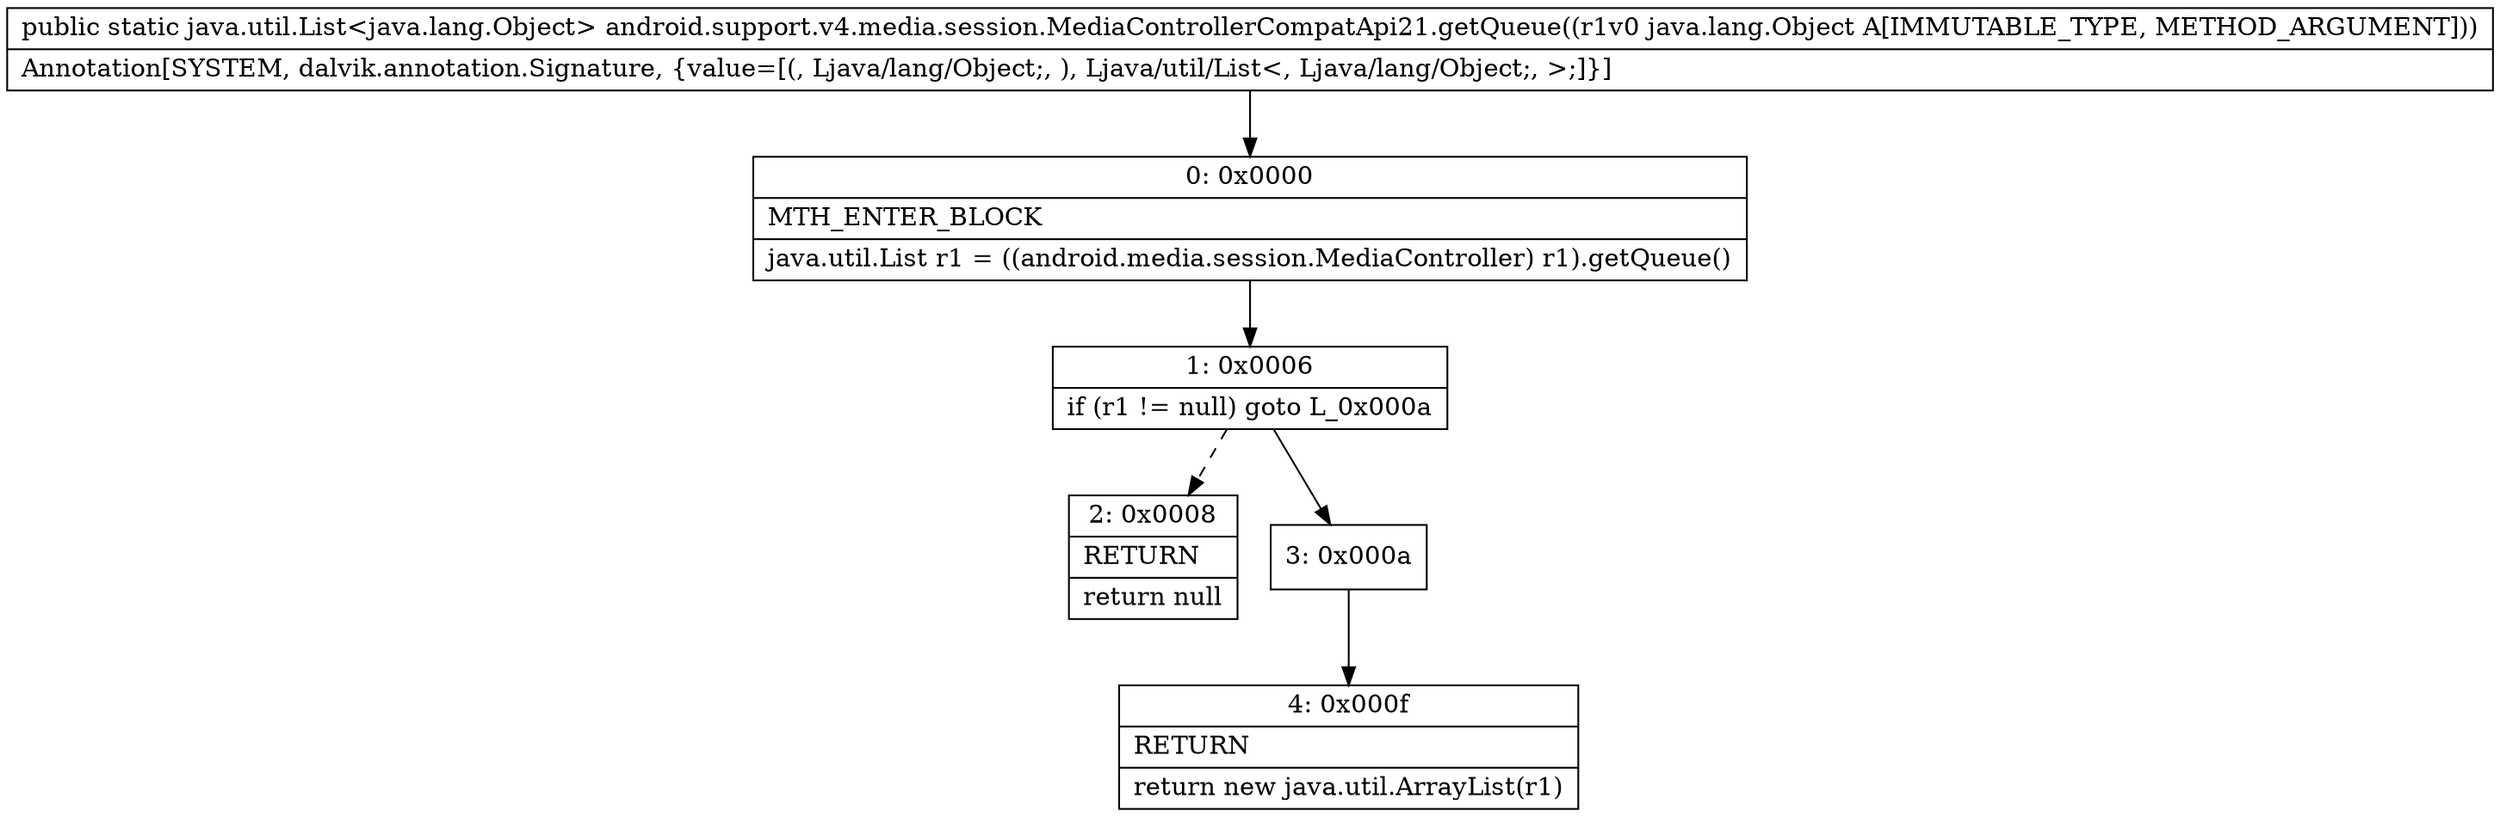 digraph "CFG forandroid.support.v4.media.session.MediaControllerCompatApi21.getQueue(Ljava\/lang\/Object;)Ljava\/util\/List;" {
Node_0 [shape=record,label="{0\:\ 0x0000|MTH_ENTER_BLOCK\l|java.util.List r1 = ((android.media.session.MediaController) r1).getQueue()\l}"];
Node_1 [shape=record,label="{1\:\ 0x0006|if (r1 != null) goto L_0x000a\l}"];
Node_2 [shape=record,label="{2\:\ 0x0008|RETURN\l|return null\l}"];
Node_3 [shape=record,label="{3\:\ 0x000a}"];
Node_4 [shape=record,label="{4\:\ 0x000f|RETURN\l|return new java.util.ArrayList(r1)\l}"];
MethodNode[shape=record,label="{public static java.util.List\<java.lang.Object\> android.support.v4.media.session.MediaControllerCompatApi21.getQueue((r1v0 java.lang.Object A[IMMUTABLE_TYPE, METHOD_ARGUMENT]))  | Annotation[SYSTEM, dalvik.annotation.Signature, \{value=[(, Ljava\/lang\/Object;, ), Ljava\/util\/List\<, Ljava\/lang\/Object;, \>;]\}]\l}"];
MethodNode -> Node_0;
Node_0 -> Node_1;
Node_1 -> Node_2[style=dashed];
Node_1 -> Node_3;
Node_3 -> Node_4;
}

